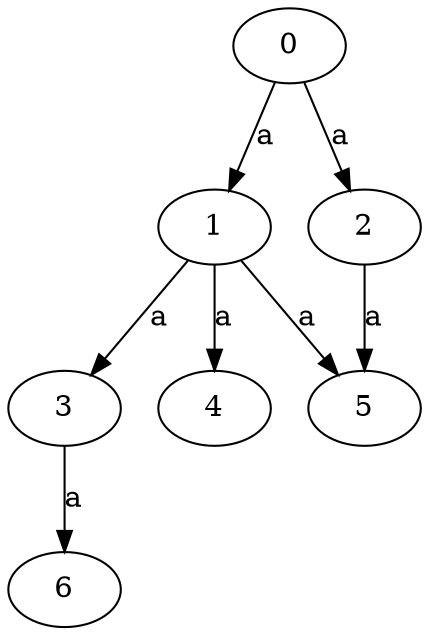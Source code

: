 strict digraph  {
1;
2;
3;
4;
5;
6;
0;
1 -> 3  [label=a];
1 -> 4  [label=a];
1 -> 5  [label=a];
2 -> 5  [label=a];
3 -> 6  [label=a];
0 -> 1  [label=a];
0 -> 2  [label=a];
}
